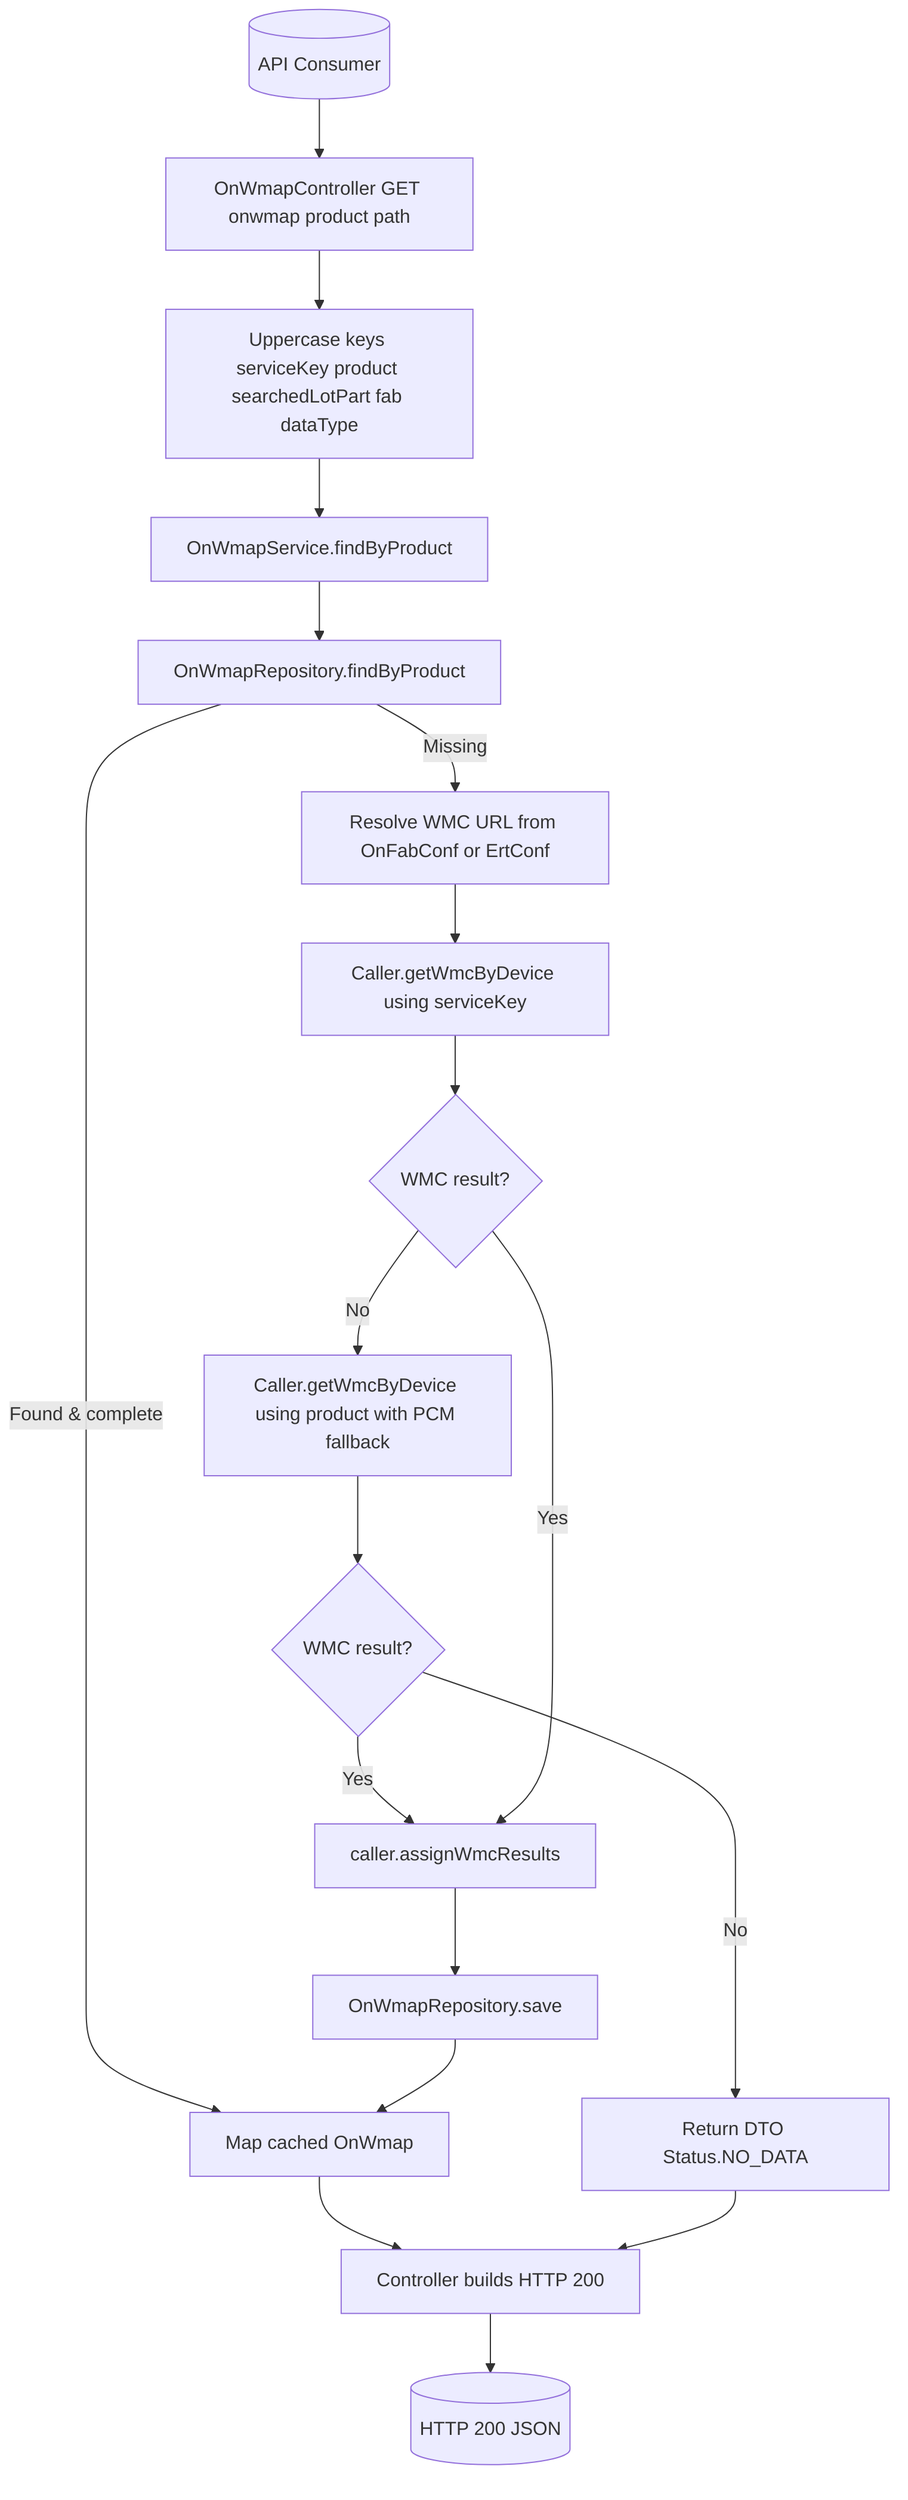 flowchart TD
    Client[(API Consumer)] --> Controller[OnWmapController GET onwmap product path]
    Controller --> Normalize[Uppercase keys serviceKey product searchedLotPart fab dataType]
    Normalize --> ServiceProd[OnWmapService.findByProduct]
    ServiceProd --> RepoProd[OnWmapRepository.findByProduct]
    RepoProd -- Found & complete --> MapFoundProd[Map cached OnWmap]
    RepoProd -- Missing --> WmcUrlProd[Resolve WMC URL from OnFabConf or ErtConf]
    WmcUrlProd --> CallerPrimary[Caller.getWmcByDevice using serviceKey]
    CallerPrimary --> PrimaryFound{WMC result?}
    PrimaryFound -- No --> CallerSecondary[Caller.getWmcByDevice using product with PCM fallback]
    CallerSecondary --> SecondaryFound{WMC result?}
    SecondaryFound -- No --> NoData[Return DTO Status.NO_DATA]
    SecondaryFound -- Yes --> AggregateProd[caller.assignWmcResults]
    PrimaryFound -- Yes --> AggregateProd
    AggregateProd --> PersistProd[OnWmapRepository.save]
    PersistProd --> MapFoundProd
    MapFoundProd --> ControllerResponse[Controller builds HTTP 200]
    NoData --> ControllerResponse
    ControllerResponse --> ClientResponse[(HTTP 200 JSON)]